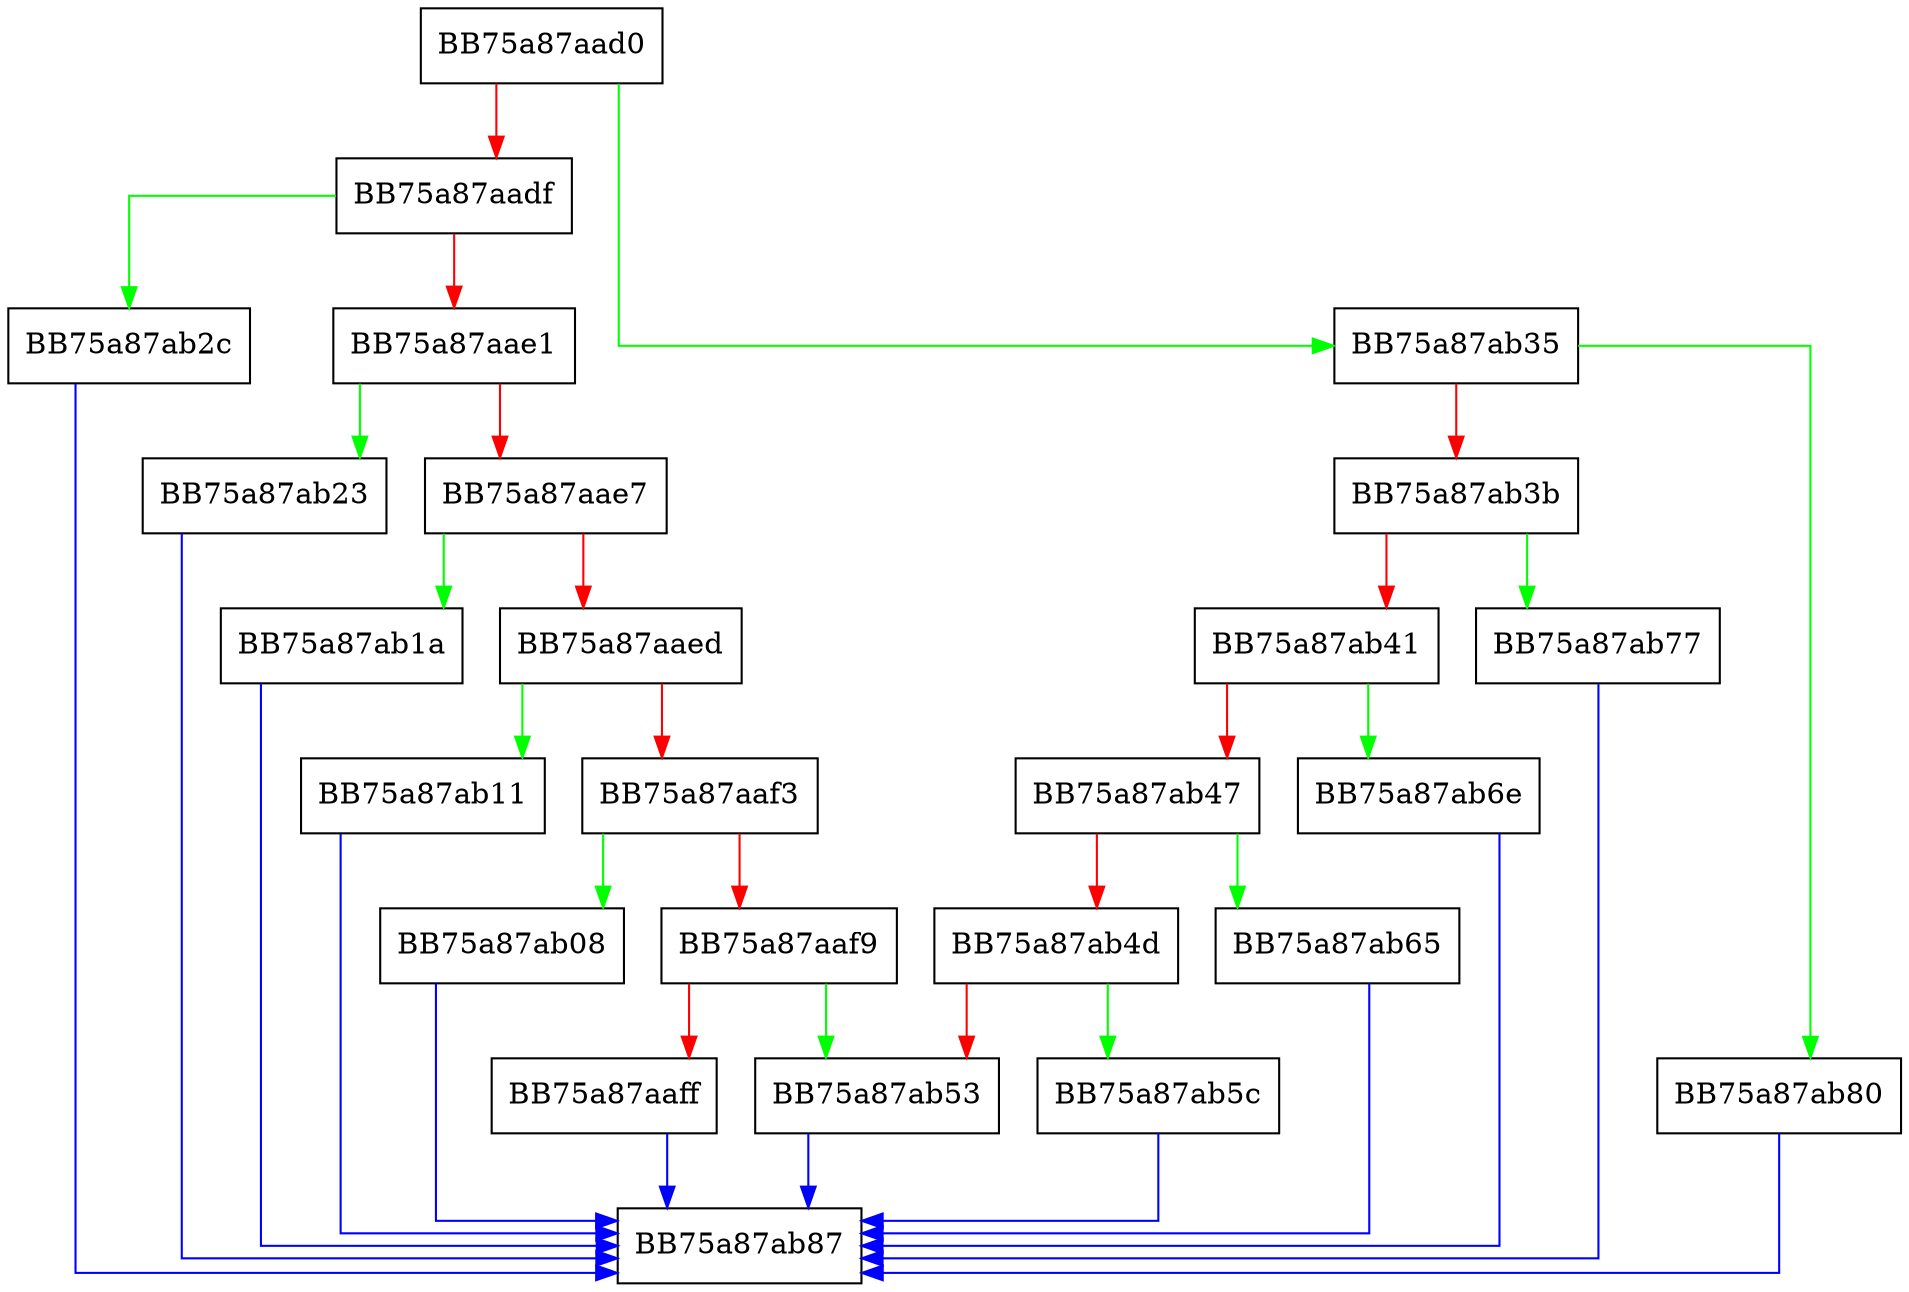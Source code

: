 digraph message {
  node [shape="box"];
  graph [splines=ortho];
  BB75a87aad0 -> BB75a87ab35 [color="green"];
  BB75a87aad0 -> BB75a87aadf [color="red"];
  BB75a87aadf -> BB75a87ab2c [color="green"];
  BB75a87aadf -> BB75a87aae1 [color="red"];
  BB75a87aae1 -> BB75a87ab23 [color="green"];
  BB75a87aae1 -> BB75a87aae7 [color="red"];
  BB75a87aae7 -> BB75a87ab1a [color="green"];
  BB75a87aae7 -> BB75a87aaed [color="red"];
  BB75a87aaed -> BB75a87ab11 [color="green"];
  BB75a87aaed -> BB75a87aaf3 [color="red"];
  BB75a87aaf3 -> BB75a87ab08 [color="green"];
  BB75a87aaf3 -> BB75a87aaf9 [color="red"];
  BB75a87aaf9 -> BB75a87ab53 [color="green"];
  BB75a87aaf9 -> BB75a87aaff [color="red"];
  BB75a87aaff -> BB75a87ab87 [color="blue"];
  BB75a87ab08 -> BB75a87ab87 [color="blue"];
  BB75a87ab11 -> BB75a87ab87 [color="blue"];
  BB75a87ab1a -> BB75a87ab87 [color="blue"];
  BB75a87ab23 -> BB75a87ab87 [color="blue"];
  BB75a87ab2c -> BB75a87ab87 [color="blue"];
  BB75a87ab35 -> BB75a87ab80 [color="green"];
  BB75a87ab35 -> BB75a87ab3b [color="red"];
  BB75a87ab3b -> BB75a87ab77 [color="green"];
  BB75a87ab3b -> BB75a87ab41 [color="red"];
  BB75a87ab41 -> BB75a87ab6e [color="green"];
  BB75a87ab41 -> BB75a87ab47 [color="red"];
  BB75a87ab47 -> BB75a87ab65 [color="green"];
  BB75a87ab47 -> BB75a87ab4d [color="red"];
  BB75a87ab4d -> BB75a87ab5c [color="green"];
  BB75a87ab4d -> BB75a87ab53 [color="red"];
  BB75a87ab53 -> BB75a87ab87 [color="blue"];
  BB75a87ab5c -> BB75a87ab87 [color="blue"];
  BB75a87ab65 -> BB75a87ab87 [color="blue"];
  BB75a87ab6e -> BB75a87ab87 [color="blue"];
  BB75a87ab77 -> BB75a87ab87 [color="blue"];
  BB75a87ab80 -> BB75a87ab87 [color="blue"];
}